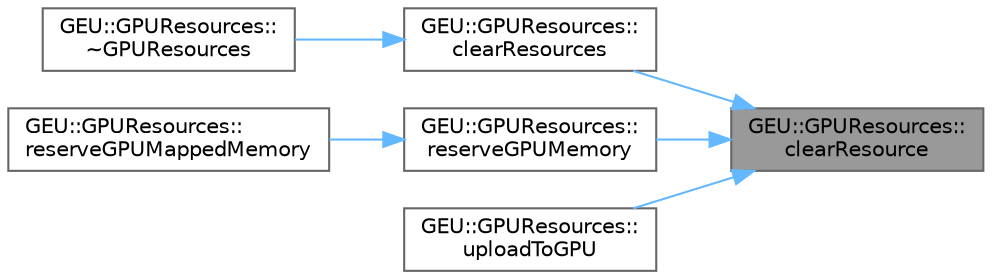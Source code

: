 digraph "GEU::GPUResources::clearResource"
{
 // LATEX_PDF_SIZE
  bgcolor="transparent";
  edge [fontname=Helvetica,fontsize=10,labelfontname=Helvetica,labelfontsize=10];
  node [fontname=Helvetica,fontsize=10,shape=box,height=0.2,width=0.4];
  rankdir="RL";
  Node1 [id="Node000001",label="GEU::GPUResources::\lclearResource",height=0.2,width=0.4,color="gray40", fillcolor="grey60", style="filled", fontcolor="black",tooltip=" "];
  Node1 -> Node2 [id="edge1_Node000001_Node000002",dir="back",color="steelblue1",style="solid",tooltip=" "];
  Node2 [id="Node000002",label="GEU::GPUResources::\lclearResources",height=0.2,width=0.4,color="grey40", fillcolor="white", style="filled",URL="$d2/d01/struct_g_e_u_1_1_g_p_u_resources.html#a18c1afd138520510cedf3a5a7709b31b",tooltip=" "];
  Node2 -> Node3 [id="edge2_Node000002_Node000003",dir="back",color="steelblue1",style="solid",tooltip=" "];
  Node3 [id="Node000003",label="GEU::GPUResources::\l~GPUResources",height=0.2,width=0.4,color="grey40", fillcolor="white", style="filled",URL="$d2/d01/struct_g_e_u_1_1_g_p_u_resources.html#aca2e5597a6ab11f5349e160c508077cf",tooltip=" "];
  Node1 -> Node4 [id="edge3_Node000001_Node000004",dir="back",color="steelblue1",style="solid",tooltip=" "];
  Node4 [id="Node000004",label="GEU::GPUResources::\lreserveGPUMemory",height=0.2,width=0.4,color="grey40", fillcolor="white", style="filled",URL="$d2/d01/struct_g_e_u_1_1_g_p_u_resources.html#add637910eeb07649f3331aa3d5933129",tooltip=" "];
  Node4 -> Node5 [id="edge4_Node000004_Node000005",dir="back",color="steelblue1",style="solid",tooltip=" "];
  Node5 [id="Node000005",label="GEU::GPUResources::\lreserveGPUMappedMemory",height=0.2,width=0.4,color="grey40", fillcolor="white", style="filled",URL="$d2/d01/struct_g_e_u_1_1_g_p_u_resources.html#a76d889f58616d9d70d6c523cc642fc0e",tooltip=" "];
  Node1 -> Node6 [id="edge5_Node000001_Node000006",dir="back",color="steelblue1",style="solid",tooltip=" "];
  Node6 [id="Node000006",label="GEU::GPUResources::\luploadToGPU",height=0.2,width=0.4,color="grey40", fillcolor="white", style="filled",URL="$d2/d01/struct_g_e_u_1_1_g_p_u_resources.html#ab7dc4af355df812aaddbc32ff6678026",tooltip=" "];
}
